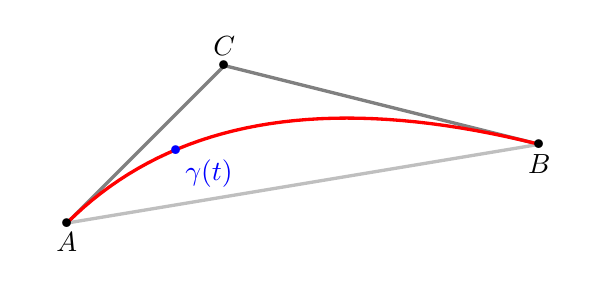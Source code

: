 ﻿\begin{tikzpicture}[scale=2]
\tikzset{
line/.style = {
 very thick
},
vector/.style = {
thick,-latex
},
dot/.style = {
insert path={
  node[scale=3]{.}
}
}
}
% coordinates
\def\xa{0}
\def\ya{0}
\def\xb{3}
\def\yb{0.5}
\def\xc{1}
\def\yc{1}


% la courbe
\path
  (\xa,\ya) coordinate (A)
  (\xb,\yb) coordinate (B)
  (	\xc,\yc)  coordinate (C)  % control point
;
\draw[gray, line] (A)  -- (C) -- (B);
\draw[gray!50, line] (A)  -- (B);

% Quadratic Bezier curve by its parameterization!
\draw [red, very thick,  domain=0:1, variable=\t, samples=40] 
 plot ( {(1-\t)^2*\xa+2*(1-\t)*\t*\xc+\t^2*\xb} , {(1-\t)^2*\ya+2*(1-\t)*\t*\yc+\t^2*\yb} );

\pgfmathsetmacro{\t}{0.3}  % paramter t in [0,1]
\pgfmathsetmacro{\xP}{ (1-\t)^2*\xa+2*(1-\t)*\t*\xc+\t^2*\xb}
\pgfmathsetmacro{\yP}{ (1-\t)^2*\ya+2*(1-\t)*\t*\yc+\t^2*\yb}


\path
  (\xP,\yP) coordinate (P)
;
% tangent vector
% \draw[vector, ultra thick, green!70!black]
%   (A) -- ($(A)!0.4!(C)$) node[above]{$\vec{v_A} = \gamma'(t)$}
%   (B) -- ($(B)!0.4!(C)$) node[above]{$\vec{v_B} = \gamma'(t)$}
% ;

\path
  (A) [dot] node[below]{$A$}
  (B) [dot] node[below]{$B$}
  (C) [dot] node[above]{$C$}
  (P) [blue, dot] node[below right] {$\gamma(t)$}
;

\end{tikzpicture}